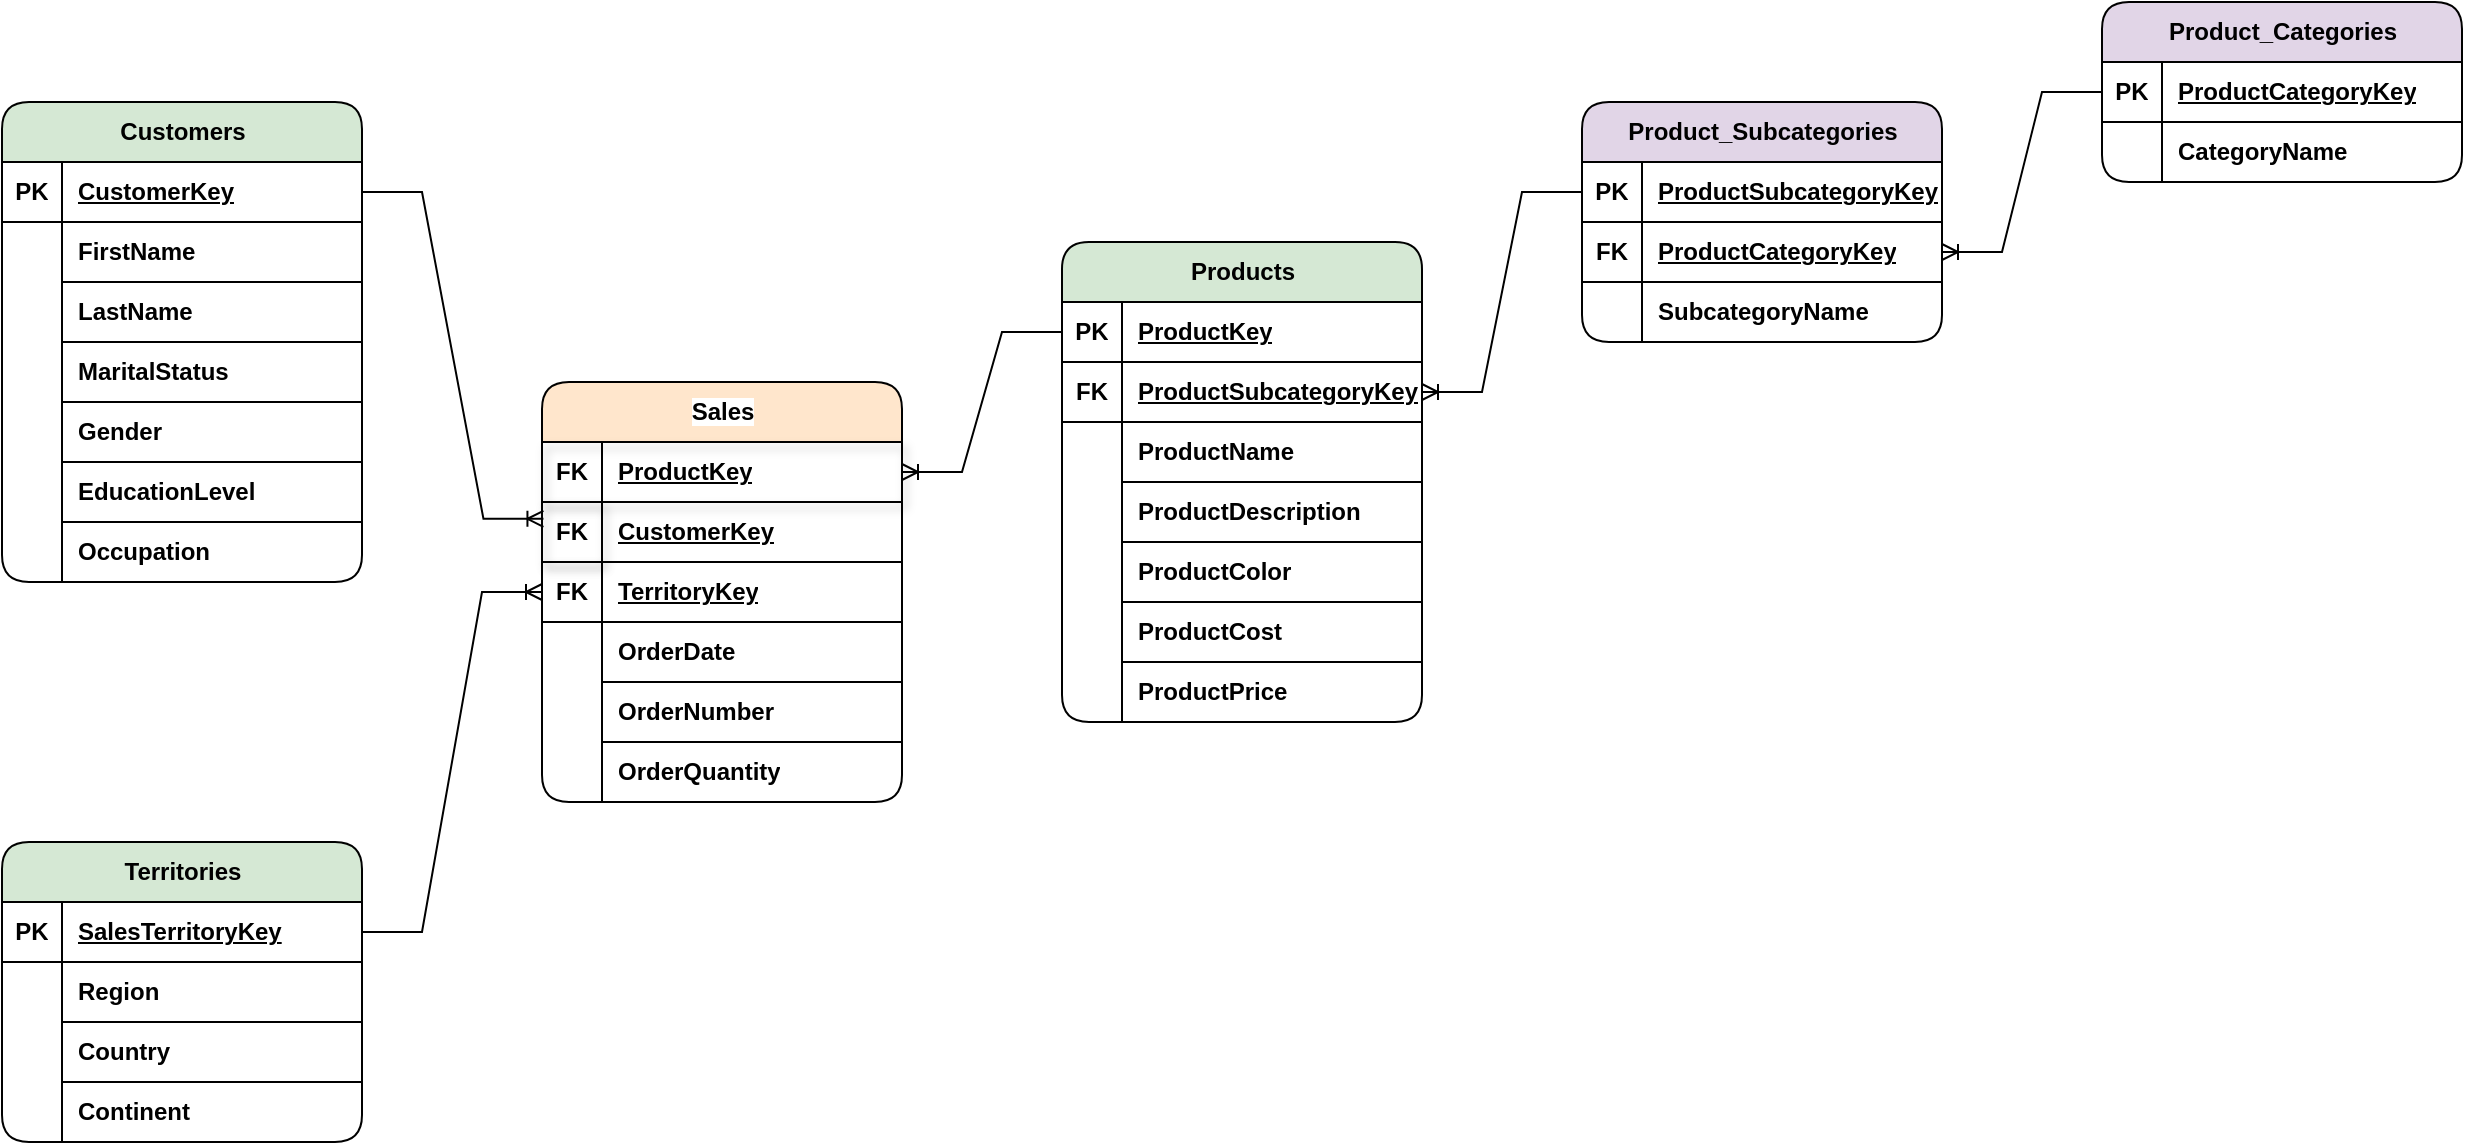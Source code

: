 <mxfile version="26.0.9">
  <diagram name="Page-1" id="Lf9VV8Vm95N5eN21sAa2">
    <mxGraphModel dx="1050" dy="725" grid="0" gridSize="10" guides="1" tooltips="1" connect="1" arrows="1" fold="1" page="1" pageScale="1" pageWidth="1300" pageHeight="600" background="none" math="0" shadow="0">
      <root>
        <mxCell id="0" />
        <mxCell id="1" parent="0" />
        <mxCell id="n7BNeiiVlvhwp-gqskXe-1" value="&lt;span style=&quot;background-color: light-dark(#ffffff, var(--ge-dark-color, #121212));&quot;&gt;Sales&lt;/span&gt;" style="shape=table;startSize=30;container=1;collapsible=1;childLayout=tableLayout;fixedRows=1;rowLines=0;fontStyle=1;align=center;resizeLast=1;html=1;rounded=1;shadow=0;swimlaneHead=1;swimlaneLine=0;fillColor=#ffe6cc;strokeColor=default;" parent="1" vertex="1">
          <mxGeometry x="310" y="200" width="180" height="210" as="geometry">
            <mxRectangle x="310" y="200" width="70" height="30" as="alternateBounds" />
          </mxGeometry>
        </mxCell>
        <mxCell id="n7BNeiiVlvhwp-gqskXe-2" value="" style="shape=tableRow;horizontal=0;startSize=0;swimlaneHead=0;swimlaneBody=0;fillColor=none;collapsible=0;dropTarget=0;points=[[0,0.5],[1,0.5]];portConstraint=eastwest;top=1;left=1;right=1;bottom=1;rounded=0;shadow=1;" parent="n7BNeiiVlvhwp-gqskXe-1" vertex="1">
          <mxGeometry y="30" width="180" height="30" as="geometry" />
        </mxCell>
        <mxCell id="n7BNeiiVlvhwp-gqskXe-3" value="FK" style="shape=partialRectangle;connectable=0;fillColor=none;top=0;left=0;bottom=0;right=0;fontStyle=1;overflow=hidden;whiteSpace=wrap;html=1;shadow=1;" parent="n7BNeiiVlvhwp-gqskXe-2" vertex="1">
          <mxGeometry width="30" height="30" as="geometry">
            <mxRectangle width="30" height="30" as="alternateBounds" />
          </mxGeometry>
        </mxCell>
        <mxCell id="n7BNeiiVlvhwp-gqskXe-4" value="ProductKey" style="shape=partialRectangle;connectable=0;fillColor=none;top=0;left=0;bottom=0;right=0;align=left;spacingLeft=6;fontStyle=5;overflow=hidden;whiteSpace=wrap;html=1;shadow=0;" parent="n7BNeiiVlvhwp-gqskXe-2" vertex="1">
          <mxGeometry x="30" width="150" height="30" as="geometry">
            <mxRectangle width="150" height="30" as="alternateBounds" />
          </mxGeometry>
        </mxCell>
        <mxCell id="n7BNeiiVlvhwp-gqskXe-20" value="" style="shape=tableRow;horizontal=0;startSize=0;swimlaneHead=0;swimlaneBody=0;fillColor=none;collapsible=0;dropTarget=0;points=[[0,0.5],[1,0.5]];portConstraint=eastwest;top=0;left=0;right=0;bottom=1;" parent="n7BNeiiVlvhwp-gqskXe-1" vertex="1">
          <mxGeometry y="60" width="180" height="30" as="geometry" />
        </mxCell>
        <mxCell id="n7BNeiiVlvhwp-gqskXe-21" value="FK" style="shape=partialRectangle;connectable=0;fillColor=none;top=1;left=1;bottom=1;right=1;fontStyle=1;overflow=hidden;whiteSpace=wrap;html=1;shadow=1;" parent="n7BNeiiVlvhwp-gqskXe-20" vertex="1">
          <mxGeometry width="30" height="30" as="geometry">
            <mxRectangle width="30" height="30" as="alternateBounds" />
          </mxGeometry>
        </mxCell>
        <mxCell id="n7BNeiiVlvhwp-gqskXe-22" value="CustomerKey" style="shape=partialRectangle;connectable=1;fillColor=none;top=1;left=0;bottom=0;right=0;align=left;spacingLeft=6;fontStyle=5;overflow=hidden;whiteSpace=wrap;html=1;collapsible=0;shadow=0;" parent="n7BNeiiVlvhwp-gqskXe-20" vertex="1">
          <mxGeometry x="30" width="150" height="30" as="geometry">
            <mxRectangle width="150" height="30" as="alternateBounds" />
          </mxGeometry>
        </mxCell>
        <mxCell id="n7BNeiiVlvhwp-gqskXe-17" value="" style="shape=tableRow;horizontal=0;startSize=0;swimlaneHead=0;swimlaneBody=0;fillColor=none;collapsible=0;dropTarget=0;points=[[0,0.5],[1,0.5]];portConstraint=eastwest;top=0;left=0;right=0;bottom=1;" parent="n7BNeiiVlvhwp-gqskXe-1" vertex="1">
          <mxGeometry y="90" width="180" height="30" as="geometry" />
        </mxCell>
        <mxCell id="n7BNeiiVlvhwp-gqskXe-18" value="FK" style="shape=partialRectangle;connectable=1;fillColor=none;top=1;left=0;bottom=0;right=0;fontStyle=1;overflow=hidden;whiteSpace=wrap;html=1;perimeterSpacing=0;movableLabel=1;shadow=1;" parent="n7BNeiiVlvhwp-gqskXe-17" vertex="1">
          <mxGeometry width="30" height="30" as="geometry">
            <mxRectangle width="30" height="30" as="alternateBounds" />
          </mxGeometry>
        </mxCell>
        <mxCell id="n7BNeiiVlvhwp-gqskXe-19" value="TerritoryKey" style="shape=partialRectangle;connectable=1;fillColor=none;top=1;left=0;bottom=0;right=0;align=left;spacingLeft=6;fontStyle=5;overflow=hidden;whiteSpace=wrap;html=1;perimeterSpacing=0;movableLabel=1;shadow=0;" parent="n7BNeiiVlvhwp-gqskXe-17" vertex="1">
          <mxGeometry x="30" width="150" height="30" as="geometry">
            <mxRectangle width="150" height="30" as="alternateBounds" />
          </mxGeometry>
        </mxCell>
        <mxCell id="n7BNeiiVlvhwp-gqskXe-11" value="" style="shape=tableRow;horizontal=0;startSize=0;swimlaneHead=0;swimlaneBody=0;fillColor=none;collapsible=0;dropTarget=0;points=[[0,0.5],[1,0.5]];portConstraint=eastwest;top=0;left=0;right=0;bottom=0;" parent="n7BNeiiVlvhwp-gqskXe-1" vertex="1">
          <mxGeometry y="120" width="180" height="30" as="geometry" />
        </mxCell>
        <mxCell id="n7BNeiiVlvhwp-gqskXe-12" value="" style="shape=partialRectangle;connectable=0;fillColor=none;top=0;left=0;bottom=0;right=0;editable=1;overflow=hidden;whiteSpace=wrap;html=1;" parent="n7BNeiiVlvhwp-gqskXe-11" vertex="1">
          <mxGeometry width="30" height="30" as="geometry">
            <mxRectangle width="30" height="30" as="alternateBounds" />
          </mxGeometry>
        </mxCell>
        <mxCell id="n7BNeiiVlvhwp-gqskXe-13" value="&lt;b&gt;OrderDate&lt;/b&gt;" style="shape=partialRectangle;connectable=0;fillColor=none;top=1;left=1;bottom=1;right=1;align=left;spacingLeft=6;overflow=hidden;whiteSpace=wrap;html=1;" parent="n7BNeiiVlvhwp-gqskXe-11" vertex="1">
          <mxGeometry x="30" width="150" height="30" as="geometry">
            <mxRectangle width="150" height="30" as="alternateBounds" />
          </mxGeometry>
        </mxCell>
        <mxCell id="n7BNeiiVlvhwp-gqskXe-5" value="" style="shape=tableRow;horizontal=0;startSize=0;swimlaneHead=0;swimlaneBody=0;fillColor=none;collapsible=0;dropTarget=0;points=[[0,0.5],[1,0.5]];portConstraint=eastwest;top=0;left=0;right=0;bottom=0;" parent="n7BNeiiVlvhwp-gqskXe-1" vertex="1">
          <mxGeometry y="150" width="180" height="30" as="geometry" />
        </mxCell>
        <mxCell id="n7BNeiiVlvhwp-gqskXe-6" value="" style="shape=partialRectangle;connectable=0;fillColor=none;top=0;left=0;bottom=0;right=0;editable=1;overflow=hidden;whiteSpace=wrap;html=1;" parent="n7BNeiiVlvhwp-gqskXe-5" vertex="1">
          <mxGeometry width="30" height="30" as="geometry">
            <mxRectangle width="30" height="30" as="alternateBounds" />
          </mxGeometry>
        </mxCell>
        <mxCell id="n7BNeiiVlvhwp-gqskXe-7" value="&lt;b&gt;OrderNumber&lt;/b&gt;" style="shape=partialRectangle;connectable=0;fillColor=none;top=0;left=0;bottom=0;right=0;align=left;spacingLeft=6;overflow=hidden;whiteSpace=wrap;html=1;" parent="n7BNeiiVlvhwp-gqskXe-5" vertex="1">
          <mxGeometry x="30" width="150" height="30" as="geometry">
            <mxRectangle width="150" height="30" as="alternateBounds" />
          </mxGeometry>
        </mxCell>
        <mxCell id="n7BNeiiVlvhwp-gqskXe-61" value="" style="shape=tableRow;horizontal=0;startSize=0;swimlaneHead=0;swimlaneBody=0;fillColor=none;collapsible=0;dropTarget=0;points=[[0,0.5],[1,0.5]];portConstraint=eastwest;top=0;left=0;right=0;bottom=0;" parent="n7BNeiiVlvhwp-gqskXe-1" vertex="1">
          <mxGeometry y="180" width="180" height="30" as="geometry" />
        </mxCell>
        <mxCell id="n7BNeiiVlvhwp-gqskXe-62" value="" style="shape=partialRectangle;connectable=0;fillColor=none;top=0;left=0;bottom=0;right=0;editable=1;overflow=hidden;whiteSpace=wrap;html=1;" parent="n7BNeiiVlvhwp-gqskXe-61" vertex="1">
          <mxGeometry width="30" height="30" as="geometry">
            <mxRectangle width="30" height="30" as="alternateBounds" />
          </mxGeometry>
        </mxCell>
        <mxCell id="n7BNeiiVlvhwp-gqskXe-63" value="&lt;b&gt;OrderQuantity&lt;/b&gt;" style="shape=partialRectangle;connectable=0;fillColor=none;top=1;left=0;bottom=0;right=0;align=left;spacingLeft=6;overflow=hidden;whiteSpace=wrap;html=1;" parent="n7BNeiiVlvhwp-gqskXe-61" vertex="1">
          <mxGeometry x="30" width="150" height="30" as="geometry">
            <mxRectangle width="150" height="30" as="alternateBounds" />
          </mxGeometry>
        </mxCell>
        <mxCell id="n7BNeiiVlvhwp-gqskXe-23" value="Products" style="shape=table;startSize=30;container=1;collapsible=1;childLayout=tableLayout;fixedRows=1;rowLines=0;fontStyle=1;align=center;resizeLast=1;html=1;rounded=1;fillColor=#d5e8d4;strokeColor=default;" parent="1" vertex="1">
          <mxGeometry x="570" y="130" width="180" height="240" as="geometry">
            <mxRectangle x="570" y="130" width="90" height="30" as="alternateBounds" />
          </mxGeometry>
        </mxCell>
        <mxCell id="n7BNeiiVlvhwp-gqskXe-24" value="" style="shape=tableRow;horizontal=0;startSize=0;swimlaneHead=0;swimlaneBody=0;fillColor=none;collapsible=0;dropTarget=0;points=[[0,0.5],[1,0.5]];portConstraint=eastwest;top=0;left=0;right=0;bottom=1;" parent="n7BNeiiVlvhwp-gqskXe-23" vertex="1">
          <mxGeometry y="30" width="180" height="30" as="geometry" />
        </mxCell>
        <mxCell id="n7BNeiiVlvhwp-gqskXe-25" value="PK" style="shape=partialRectangle;connectable=1;fillColor=none;top=0;left=0;bottom=0;right=0;fontStyle=1;overflow=hidden;whiteSpace=wrap;html=1;" parent="n7BNeiiVlvhwp-gqskXe-24" vertex="1">
          <mxGeometry width="30" height="30" as="geometry">
            <mxRectangle width="30" height="30" as="alternateBounds" />
          </mxGeometry>
        </mxCell>
        <mxCell id="n7BNeiiVlvhwp-gqskXe-26" value="ProductKey" style="shape=partialRectangle;connectable=1;fillColor=none;top=0;left=0;bottom=0;right=0;align=left;spacingLeft=6;fontStyle=5;overflow=hidden;whiteSpace=wrap;html=1;" parent="n7BNeiiVlvhwp-gqskXe-24" vertex="1">
          <mxGeometry x="30" width="150" height="30" as="geometry">
            <mxRectangle width="150" height="30" as="alternateBounds" />
          </mxGeometry>
        </mxCell>
        <mxCell id="n7BNeiiVlvhwp-gqskXe-36" value="" style="shape=tableRow;horizontal=0;startSize=0;swimlaneHead=0;swimlaneBody=0;fillColor=none;collapsible=0;dropTarget=0;points=[[0,0.5],[1,0.5]];portConstraint=eastwest;top=0;left=0;right=0;bottom=1;" parent="n7BNeiiVlvhwp-gqskXe-23" vertex="1">
          <mxGeometry y="60" width="180" height="30" as="geometry" />
        </mxCell>
        <mxCell id="n7BNeiiVlvhwp-gqskXe-37" value="FK" style="shape=partialRectangle;connectable=1;fillColor=none;top=1;left=1;bottom=1;right=1;fontStyle=1;overflow=hidden;whiteSpace=wrap;html=1;" parent="n7BNeiiVlvhwp-gqskXe-36" vertex="1">
          <mxGeometry width="30" height="30" as="geometry">
            <mxRectangle width="30" height="30" as="alternateBounds" />
          </mxGeometry>
        </mxCell>
        <mxCell id="n7BNeiiVlvhwp-gqskXe-38" value="ProductSubcategoryKey" style="shape=partialRectangle;connectable=1;fillColor=none;top=1;left=1;bottom=1;right=1;align=left;spacingLeft=6;fontStyle=5;overflow=hidden;whiteSpace=wrap;html=1;" parent="n7BNeiiVlvhwp-gqskXe-36" vertex="1">
          <mxGeometry x="30" width="150" height="30" as="geometry">
            <mxRectangle width="150" height="30" as="alternateBounds" />
          </mxGeometry>
        </mxCell>
        <mxCell id="n7BNeiiVlvhwp-gqskXe-27" value="" style="shape=tableRow;horizontal=0;startSize=0;swimlaneHead=0;swimlaneBody=0;fillColor=none;collapsible=0;dropTarget=0;points=[[0,0.5],[1,0.5]];portConstraint=eastwest;top=0;left=0;right=0;bottom=0;" parent="n7BNeiiVlvhwp-gqskXe-23" vertex="1">
          <mxGeometry y="90" width="180" height="30" as="geometry" />
        </mxCell>
        <mxCell id="n7BNeiiVlvhwp-gqskXe-28" value="" style="shape=partialRectangle;connectable=0;fillColor=none;top=0;left=0;bottom=0;right=0;editable=1;overflow=hidden;whiteSpace=wrap;html=1;" parent="n7BNeiiVlvhwp-gqskXe-27" vertex="1">
          <mxGeometry width="30" height="30" as="geometry">
            <mxRectangle width="30" height="30" as="alternateBounds" />
          </mxGeometry>
        </mxCell>
        <mxCell id="n7BNeiiVlvhwp-gqskXe-29" value="&lt;b&gt;ProductName&lt;/b&gt;" style="shape=partialRectangle;connectable=0;fillColor=none;top=1;left=1;bottom=1;right=1;align=left;spacingLeft=6;overflow=hidden;whiteSpace=wrap;html=1;" parent="n7BNeiiVlvhwp-gqskXe-27" vertex="1">
          <mxGeometry x="30" width="150" height="30" as="geometry">
            <mxRectangle width="150" height="30" as="alternateBounds" />
          </mxGeometry>
        </mxCell>
        <mxCell id="n7BNeiiVlvhwp-gqskXe-30" value="" style="shape=tableRow;horizontal=0;startSize=0;swimlaneHead=0;swimlaneBody=0;fillColor=none;collapsible=0;dropTarget=0;points=[[0,0.5],[1,0.5]];portConstraint=eastwest;top=0;left=0;right=0;bottom=0;" parent="n7BNeiiVlvhwp-gqskXe-23" vertex="1">
          <mxGeometry y="120" width="180" height="30" as="geometry" />
        </mxCell>
        <mxCell id="n7BNeiiVlvhwp-gqskXe-31" value="" style="shape=partialRectangle;connectable=0;fillColor=none;top=0;left=0;bottom=0;right=0;editable=1;overflow=hidden;whiteSpace=wrap;html=1;" parent="n7BNeiiVlvhwp-gqskXe-30" vertex="1">
          <mxGeometry width="30" height="30" as="geometry">
            <mxRectangle width="30" height="30" as="alternateBounds" />
          </mxGeometry>
        </mxCell>
        <mxCell id="n7BNeiiVlvhwp-gqskXe-32" value="&lt;b&gt;ProductDescription&lt;/b&gt;" style="shape=partialRectangle;connectable=0;fillColor=none;top=1;left=1;bottom=1;right=1;align=left;spacingLeft=6;overflow=hidden;whiteSpace=wrap;html=1;" parent="n7BNeiiVlvhwp-gqskXe-30" vertex="1">
          <mxGeometry x="30" width="150" height="30" as="geometry">
            <mxRectangle width="150" height="30" as="alternateBounds" />
          </mxGeometry>
        </mxCell>
        <mxCell id="n7BNeiiVlvhwp-gqskXe-42" value="" style="shape=tableRow;horizontal=0;startSize=0;swimlaneHead=0;swimlaneBody=0;fillColor=none;collapsible=0;dropTarget=0;points=[[0,0.5],[1,0.5]];portConstraint=eastwest;top=0;left=0;right=0;bottom=0;" parent="n7BNeiiVlvhwp-gqskXe-23" vertex="1">
          <mxGeometry y="150" width="180" height="30" as="geometry" />
        </mxCell>
        <mxCell id="n7BNeiiVlvhwp-gqskXe-43" value="" style="shape=partialRectangle;connectable=0;fillColor=none;top=0;left=0;bottom=0;right=0;editable=1;overflow=hidden;whiteSpace=wrap;html=1;" parent="n7BNeiiVlvhwp-gqskXe-42" vertex="1">
          <mxGeometry width="30" height="30" as="geometry">
            <mxRectangle width="30" height="30" as="alternateBounds" />
          </mxGeometry>
        </mxCell>
        <mxCell id="n7BNeiiVlvhwp-gqskXe-44" value="&lt;b&gt;ProductColor&lt;/b&gt;" style="shape=partialRectangle;connectable=0;fillColor=none;top=1;left=1;bottom=1;right=1;align=left;spacingLeft=6;overflow=hidden;whiteSpace=wrap;html=1;" parent="n7BNeiiVlvhwp-gqskXe-42" vertex="1">
          <mxGeometry x="30" width="150" height="30" as="geometry">
            <mxRectangle width="150" height="30" as="alternateBounds" />
          </mxGeometry>
        </mxCell>
        <mxCell id="n7BNeiiVlvhwp-gqskXe-33" value="" style="shape=tableRow;horizontal=0;startSize=0;swimlaneHead=0;swimlaneBody=0;fillColor=none;collapsible=0;dropTarget=0;points=[[0,0.5],[1,0.5]];portConstraint=eastwest;top=0;left=0;right=0;bottom=0;" parent="n7BNeiiVlvhwp-gqskXe-23" vertex="1">
          <mxGeometry y="180" width="180" height="30" as="geometry" />
        </mxCell>
        <mxCell id="n7BNeiiVlvhwp-gqskXe-34" value="" style="shape=partialRectangle;connectable=0;fillColor=none;top=0;left=0;bottom=0;right=0;editable=1;overflow=hidden;whiteSpace=wrap;html=1;" parent="n7BNeiiVlvhwp-gqskXe-33" vertex="1">
          <mxGeometry width="30" height="30" as="geometry">
            <mxRectangle width="30" height="30" as="alternateBounds" />
          </mxGeometry>
        </mxCell>
        <mxCell id="n7BNeiiVlvhwp-gqskXe-35" value="&lt;b&gt;ProductCost&lt;/b&gt;" style="shape=partialRectangle;connectable=0;fillColor=none;top=1;left=1;bottom=1;right=1;align=left;spacingLeft=6;overflow=hidden;whiteSpace=wrap;html=1;" parent="n7BNeiiVlvhwp-gqskXe-33" vertex="1">
          <mxGeometry x="30" width="150" height="30" as="geometry">
            <mxRectangle width="150" height="30" as="alternateBounds" />
          </mxGeometry>
        </mxCell>
        <mxCell id="n7BNeiiVlvhwp-gqskXe-39" value="" style="shape=tableRow;horizontal=0;startSize=0;swimlaneHead=0;swimlaneBody=0;fillColor=none;collapsible=0;dropTarget=0;points=[[0,0.5],[1,0.5]];portConstraint=eastwest;top=0;left=0;right=0;bottom=0;" parent="n7BNeiiVlvhwp-gqskXe-23" vertex="1">
          <mxGeometry y="210" width="180" height="30" as="geometry" />
        </mxCell>
        <mxCell id="n7BNeiiVlvhwp-gqskXe-40" value="" style="shape=partialRectangle;connectable=0;fillColor=none;top=0;left=0;bottom=0;right=0;editable=1;overflow=hidden;whiteSpace=wrap;html=1;" parent="n7BNeiiVlvhwp-gqskXe-39" vertex="1">
          <mxGeometry width="30" height="30" as="geometry">
            <mxRectangle width="30" height="30" as="alternateBounds" />
          </mxGeometry>
        </mxCell>
        <mxCell id="n7BNeiiVlvhwp-gqskXe-41" value="&lt;b&gt;ProductPrice&lt;/b&gt;" style="shape=partialRectangle;connectable=0;fillColor=none;top=0;left=0;bottom=0;right=0;align=left;spacingLeft=6;overflow=hidden;whiteSpace=wrap;html=1;" parent="n7BNeiiVlvhwp-gqskXe-39" vertex="1">
          <mxGeometry x="30" width="150" height="30" as="geometry">
            <mxRectangle width="150" height="30" as="alternateBounds" />
          </mxGeometry>
        </mxCell>
        <mxCell id="n7BNeiiVlvhwp-gqskXe-64" value="Product_Subcategories" style="shape=table;startSize=30;container=1;collapsible=1;childLayout=tableLayout;fixedRows=1;rowLines=0;fontStyle=1;align=center;resizeLast=1;html=1;rounded=1;fillColor=#e1d5e7;strokeColor=default;" parent="1" vertex="1">
          <mxGeometry x="830" y="60" width="180" height="120" as="geometry">
            <mxRectangle x="830" y="60" width="160" height="30" as="alternateBounds" />
          </mxGeometry>
        </mxCell>
        <mxCell id="n7BNeiiVlvhwp-gqskXe-65" value="" style="shape=tableRow;horizontal=0;startSize=0;swimlaneHead=0;swimlaneBody=0;fillColor=none;collapsible=0;dropTarget=0;points=[[0,0.5],[1,0.5]];portConstraint=eastwest;top=0;left=0;right=0;bottom=1;" parent="n7BNeiiVlvhwp-gqskXe-64" vertex="1">
          <mxGeometry y="30" width="180" height="30" as="geometry" />
        </mxCell>
        <mxCell id="n7BNeiiVlvhwp-gqskXe-66" value="PK" style="shape=partialRectangle;connectable=0;fillColor=none;top=0;left=0;bottom=0;right=0;fontStyle=1;overflow=hidden;whiteSpace=wrap;html=1;" parent="n7BNeiiVlvhwp-gqskXe-65" vertex="1">
          <mxGeometry width="30" height="30" as="geometry">
            <mxRectangle width="30" height="30" as="alternateBounds" />
          </mxGeometry>
        </mxCell>
        <mxCell id="n7BNeiiVlvhwp-gqskXe-67" value="ProductSubcategoryKey" style="shape=partialRectangle;connectable=0;fillColor=none;top=0;left=0;bottom=0;right=0;align=left;spacingLeft=6;fontStyle=5;overflow=hidden;whiteSpace=wrap;html=1;" parent="n7BNeiiVlvhwp-gqskXe-65" vertex="1">
          <mxGeometry x="30" width="150" height="30" as="geometry">
            <mxRectangle width="150" height="30" as="alternateBounds" />
          </mxGeometry>
        </mxCell>
        <mxCell id="n7BNeiiVlvhwp-gqskXe-77" value="" style="shape=tableRow;horizontal=0;startSize=0;swimlaneHead=0;swimlaneBody=0;fillColor=none;collapsible=0;dropTarget=0;points=[[0,0.5],[1,0.5]];portConstraint=eastwest;top=0;left=0;right=0;bottom=1;" parent="n7BNeiiVlvhwp-gqskXe-64" vertex="1">
          <mxGeometry y="60" width="180" height="30" as="geometry" />
        </mxCell>
        <mxCell id="n7BNeiiVlvhwp-gqskXe-78" value="FK" style="shape=partialRectangle;connectable=0;fillColor=none;top=1;left=0;bottom=0;right=0;fontStyle=1;overflow=hidden;whiteSpace=wrap;html=1;" parent="n7BNeiiVlvhwp-gqskXe-77" vertex="1">
          <mxGeometry width="30" height="30" as="geometry">
            <mxRectangle width="30" height="30" as="alternateBounds" />
          </mxGeometry>
        </mxCell>
        <mxCell id="n7BNeiiVlvhwp-gqskXe-79" value="ProductCategoryKey" style="shape=partialRectangle;connectable=0;fillColor=none;top=1;left=0;bottom=0;right=0;align=left;spacingLeft=6;fontStyle=5;overflow=hidden;whiteSpace=wrap;html=1;" parent="n7BNeiiVlvhwp-gqskXe-77" vertex="1">
          <mxGeometry x="30" width="150" height="30" as="geometry">
            <mxRectangle width="150" height="30" as="alternateBounds" />
          </mxGeometry>
        </mxCell>
        <mxCell id="n7BNeiiVlvhwp-gqskXe-68" value="" style="shape=tableRow;horizontal=0;startSize=0;swimlaneHead=0;swimlaneBody=0;fillColor=none;collapsible=0;dropTarget=0;points=[[0,0.5],[1,0.5]];portConstraint=eastwest;top=0;left=0;right=0;bottom=0;" parent="n7BNeiiVlvhwp-gqskXe-64" vertex="1">
          <mxGeometry y="90" width="180" height="30" as="geometry" />
        </mxCell>
        <mxCell id="n7BNeiiVlvhwp-gqskXe-69" value="" style="shape=partialRectangle;connectable=0;fillColor=none;top=0;left=0;bottom=0;right=0;editable=1;overflow=hidden;whiteSpace=wrap;html=1;" parent="n7BNeiiVlvhwp-gqskXe-68" vertex="1">
          <mxGeometry width="30" height="30" as="geometry">
            <mxRectangle width="30" height="30" as="alternateBounds" />
          </mxGeometry>
        </mxCell>
        <mxCell id="n7BNeiiVlvhwp-gqskXe-70" value="&lt;b&gt;SubcategoryName&lt;/b&gt;" style="shape=partialRectangle;connectable=0;fillColor=none;top=0;left=0;bottom=0;right=0;align=left;spacingLeft=6;overflow=hidden;whiteSpace=wrap;html=1;" parent="n7BNeiiVlvhwp-gqskXe-68" vertex="1">
          <mxGeometry x="30" width="150" height="30" as="geometry">
            <mxRectangle width="150" height="30" as="alternateBounds" />
          </mxGeometry>
        </mxCell>
        <mxCell id="n7BNeiiVlvhwp-gqskXe-80" value="Product_Categories" style="shape=table;startSize=30;container=1;collapsible=1;childLayout=tableLayout;fixedRows=1;rowLines=0;fontStyle=1;align=center;resizeLast=1;html=1;rounded=1;fillColor=#e1d5e7;strokeColor=default;" parent="1" vertex="1">
          <mxGeometry x="1090" y="10" width="180" height="90" as="geometry">
            <mxRectangle x="1090" y="10" width="141" height="30" as="alternateBounds" />
          </mxGeometry>
        </mxCell>
        <mxCell id="n7BNeiiVlvhwp-gqskXe-84" value="" style="shape=tableRow;horizontal=0;startSize=0;swimlaneHead=0;swimlaneBody=0;fillColor=none;collapsible=0;dropTarget=0;points=[[0,0.5],[1,0.5]];portConstraint=eastwest;top=0;left=0;right=0;bottom=1;" parent="n7BNeiiVlvhwp-gqskXe-80" vertex="1">
          <mxGeometry y="30" width="180" height="30" as="geometry" />
        </mxCell>
        <mxCell id="n7BNeiiVlvhwp-gqskXe-85" value="PK" style="shape=partialRectangle;connectable=0;fillColor=none;top=1;left=0;bottom=0;right=0;fontStyle=1;overflow=hidden;whiteSpace=wrap;html=1;" parent="n7BNeiiVlvhwp-gqskXe-84" vertex="1">
          <mxGeometry width="30" height="30" as="geometry">
            <mxRectangle width="30" height="30" as="alternateBounds" />
          </mxGeometry>
        </mxCell>
        <mxCell id="n7BNeiiVlvhwp-gqskXe-86" value="ProductCategoryKey" style="shape=partialRectangle;connectable=0;fillColor=none;top=1;left=0;bottom=0;right=0;align=left;spacingLeft=6;fontStyle=5;overflow=hidden;whiteSpace=wrap;html=1;" parent="n7BNeiiVlvhwp-gqskXe-84" vertex="1">
          <mxGeometry x="30" width="150" height="30" as="geometry">
            <mxRectangle width="150" height="30" as="alternateBounds" />
          </mxGeometry>
        </mxCell>
        <mxCell id="n7BNeiiVlvhwp-gqskXe-87" value="" style="shape=tableRow;horizontal=0;startSize=0;swimlaneHead=0;swimlaneBody=0;fillColor=none;collapsible=0;dropTarget=0;points=[[0,0.5],[1,0.5]];portConstraint=eastwest;top=0;left=0;right=0;bottom=0;" parent="n7BNeiiVlvhwp-gqskXe-80" vertex="1">
          <mxGeometry y="60" width="180" height="30" as="geometry" />
        </mxCell>
        <mxCell id="n7BNeiiVlvhwp-gqskXe-88" value="" style="shape=partialRectangle;connectable=0;fillColor=none;top=0;left=0;bottom=0;right=0;editable=1;overflow=hidden;whiteSpace=wrap;html=1;" parent="n7BNeiiVlvhwp-gqskXe-87" vertex="1">
          <mxGeometry width="30" height="30" as="geometry">
            <mxRectangle width="30" height="30" as="alternateBounds" />
          </mxGeometry>
        </mxCell>
        <mxCell id="n7BNeiiVlvhwp-gqskXe-89" value="&lt;b&gt;CategoryName&lt;/b&gt;" style="shape=partialRectangle;connectable=0;fillColor=none;top=0;left=0;bottom=0;right=0;align=left;spacingLeft=6;overflow=hidden;whiteSpace=wrap;html=1;" parent="n7BNeiiVlvhwp-gqskXe-87" vertex="1">
          <mxGeometry x="30" width="150" height="30" as="geometry">
            <mxRectangle width="150" height="30" as="alternateBounds" />
          </mxGeometry>
        </mxCell>
        <mxCell id="n7BNeiiVlvhwp-gqskXe-90" value="Customers" style="shape=table;startSize=30;container=1;collapsible=1;childLayout=tableLayout;fixedRows=1;rowLines=0;fontStyle=1;align=center;resizeLast=1;html=1;rounded=1;fillColor=#d5e8d4;strokeColor=default;" parent="1" vertex="1">
          <mxGeometry x="40" y="60" width="180" height="240" as="geometry">
            <mxRectangle x="40" y="60" width="90" height="30" as="alternateBounds" />
          </mxGeometry>
        </mxCell>
        <mxCell id="n7BNeiiVlvhwp-gqskXe-91" value="" style="shape=tableRow;horizontal=0;startSize=0;swimlaneHead=0;swimlaneBody=0;fillColor=none;collapsible=0;dropTarget=0;points=[[0,0.5],[1,0.5]];portConstraint=eastwest;top=0;left=0;right=0;bottom=1;" parent="n7BNeiiVlvhwp-gqskXe-90" vertex="1">
          <mxGeometry y="30" width="180" height="30" as="geometry" />
        </mxCell>
        <mxCell id="n7BNeiiVlvhwp-gqskXe-92" value="PK" style="shape=partialRectangle;connectable=1;fillColor=none;top=0;left=0;bottom=0;right=0;fontStyle=1;overflow=hidden;whiteSpace=wrap;html=1;" parent="n7BNeiiVlvhwp-gqskXe-91" vertex="1">
          <mxGeometry width="30" height="30" as="geometry">
            <mxRectangle width="30" height="30" as="alternateBounds" />
          </mxGeometry>
        </mxCell>
        <mxCell id="n7BNeiiVlvhwp-gqskXe-93" value="CustomerKey" style="shape=partialRectangle;connectable=1;fillColor=none;top=0;left=0;bottom=0;right=0;align=left;spacingLeft=6;fontStyle=5;overflow=hidden;whiteSpace=wrap;html=1;" parent="n7BNeiiVlvhwp-gqskXe-91" vertex="1">
          <mxGeometry x="30" width="150" height="30" as="geometry">
            <mxRectangle width="150" height="30" as="alternateBounds" />
          </mxGeometry>
        </mxCell>
        <mxCell id="n7BNeiiVlvhwp-gqskXe-97" value="" style="shape=tableRow;horizontal=0;startSize=0;swimlaneHead=0;swimlaneBody=0;fillColor=none;collapsible=0;dropTarget=0;points=[[0,0.5],[1,0.5]];portConstraint=eastwest;top=0;left=0;right=0;bottom=0;" parent="n7BNeiiVlvhwp-gqskXe-90" vertex="1">
          <mxGeometry y="60" width="180" height="30" as="geometry" />
        </mxCell>
        <mxCell id="n7BNeiiVlvhwp-gqskXe-98" value="" style="shape=partialRectangle;connectable=0;fillColor=none;top=0;left=0;bottom=0;right=0;editable=1;overflow=hidden;whiteSpace=wrap;html=1;" parent="n7BNeiiVlvhwp-gqskXe-97" vertex="1">
          <mxGeometry width="30" height="30" as="geometry">
            <mxRectangle width="30" height="30" as="alternateBounds" />
          </mxGeometry>
        </mxCell>
        <mxCell id="n7BNeiiVlvhwp-gqskXe-99" value="&lt;b&gt;FirstName&lt;/b&gt;" style="shape=partialRectangle;connectable=0;fillColor=none;top=1;left=1;bottom=1;right=1;align=left;spacingLeft=6;overflow=hidden;whiteSpace=wrap;html=1;" parent="n7BNeiiVlvhwp-gqskXe-97" vertex="1">
          <mxGeometry x="30" width="150" height="30" as="geometry">
            <mxRectangle width="150" height="30" as="alternateBounds" />
          </mxGeometry>
        </mxCell>
        <mxCell id="n7BNeiiVlvhwp-gqskXe-100" value="" style="shape=tableRow;horizontal=0;startSize=0;swimlaneHead=0;swimlaneBody=0;fillColor=none;collapsible=0;dropTarget=0;points=[[0,0.5],[1,0.5]];portConstraint=eastwest;top=0;left=0;right=0;bottom=0;" parent="n7BNeiiVlvhwp-gqskXe-90" vertex="1">
          <mxGeometry y="90" width="180" height="30" as="geometry" />
        </mxCell>
        <mxCell id="n7BNeiiVlvhwp-gqskXe-101" value="" style="shape=partialRectangle;connectable=0;fillColor=none;top=0;left=0;bottom=0;right=0;editable=1;overflow=hidden;whiteSpace=wrap;html=1;" parent="n7BNeiiVlvhwp-gqskXe-100" vertex="1">
          <mxGeometry width="30" height="30" as="geometry">
            <mxRectangle width="30" height="30" as="alternateBounds" />
          </mxGeometry>
        </mxCell>
        <mxCell id="n7BNeiiVlvhwp-gqskXe-102" value="&lt;b&gt;LastName&lt;/b&gt;" style="shape=partialRectangle;connectable=0;fillColor=none;top=1;left=1;bottom=1;right=1;align=left;spacingLeft=6;overflow=hidden;whiteSpace=wrap;html=1;" parent="n7BNeiiVlvhwp-gqskXe-100" vertex="1">
          <mxGeometry x="30" width="150" height="30" as="geometry">
            <mxRectangle width="150" height="30" as="alternateBounds" />
          </mxGeometry>
        </mxCell>
        <mxCell id="n7BNeiiVlvhwp-gqskXe-103" value="" style="shape=tableRow;horizontal=0;startSize=0;swimlaneHead=0;swimlaneBody=0;fillColor=none;collapsible=0;dropTarget=0;points=[[0,0.5],[1,0.5]];portConstraint=eastwest;top=0;left=0;right=0;bottom=0;" parent="n7BNeiiVlvhwp-gqskXe-90" vertex="1">
          <mxGeometry y="120" width="180" height="30" as="geometry" />
        </mxCell>
        <mxCell id="n7BNeiiVlvhwp-gqskXe-104" value="" style="shape=partialRectangle;connectable=0;fillColor=none;top=0;left=0;bottom=0;right=0;editable=1;overflow=hidden;whiteSpace=wrap;html=1;" parent="n7BNeiiVlvhwp-gqskXe-103" vertex="1">
          <mxGeometry width="30" height="30" as="geometry">
            <mxRectangle width="30" height="30" as="alternateBounds" />
          </mxGeometry>
        </mxCell>
        <mxCell id="n7BNeiiVlvhwp-gqskXe-105" value="&lt;b&gt;MaritalStatus&lt;/b&gt;" style="shape=partialRectangle;connectable=0;fillColor=none;top=1;left=1;bottom=1;right=1;align=left;spacingLeft=6;overflow=hidden;whiteSpace=wrap;html=1;" parent="n7BNeiiVlvhwp-gqskXe-103" vertex="1">
          <mxGeometry x="30" width="150" height="30" as="geometry">
            <mxRectangle width="150" height="30" as="alternateBounds" />
          </mxGeometry>
        </mxCell>
        <mxCell id="n7BNeiiVlvhwp-gqskXe-106" value="" style="shape=tableRow;horizontal=0;startSize=0;swimlaneHead=0;swimlaneBody=0;fillColor=none;collapsible=0;dropTarget=0;points=[[0,0.5],[1,0.5]];portConstraint=eastwest;top=0;left=0;right=0;bottom=0;" parent="n7BNeiiVlvhwp-gqskXe-90" vertex="1">
          <mxGeometry y="150" width="180" height="30" as="geometry" />
        </mxCell>
        <mxCell id="n7BNeiiVlvhwp-gqskXe-107" value="" style="shape=partialRectangle;connectable=0;fillColor=none;top=0;left=0;bottom=0;right=0;editable=1;overflow=hidden;whiteSpace=wrap;html=1;" parent="n7BNeiiVlvhwp-gqskXe-106" vertex="1">
          <mxGeometry width="30" height="30" as="geometry">
            <mxRectangle width="30" height="30" as="alternateBounds" />
          </mxGeometry>
        </mxCell>
        <mxCell id="n7BNeiiVlvhwp-gqskXe-108" value="&lt;b&gt;Gender&lt;/b&gt;" style="shape=partialRectangle;connectable=0;fillColor=none;top=1;left=1;bottom=1;right=1;align=left;spacingLeft=6;overflow=hidden;whiteSpace=wrap;html=1;" parent="n7BNeiiVlvhwp-gqskXe-106" vertex="1">
          <mxGeometry x="30" width="150" height="30" as="geometry">
            <mxRectangle width="150" height="30" as="alternateBounds" />
          </mxGeometry>
        </mxCell>
        <mxCell id="n7BNeiiVlvhwp-gqskXe-109" value="" style="shape=tableRow;horizontal=0;startSize=0;swimlaneHead=0;swimlaneBody=0;fillColor=none;collapsible=0;dropTarget=0;points=[[0,0.5],[1,0.5]];portConstraint=eastwest;top=0;left=0;right=0;bottom=0;" parent="n7BNeiiVlvhwp-gqskXe-90" vertex="1">
          <mxGeometry y="180" width="180" height="30" as="geometry" />
        </mxCell>
        <mxCell id="n7BNeiiVlvhwp-gqskXe-110" value="" style="shape=partialRectangle;connectable=0;fillColor=none;top=0;left=0;bottom=0;right=0;editable=1;overflow=hidden;whiteSpace=wrap;html=1;" parent="n7BNeiiVlvhwp-gqskXe-109" vertex="1">
          <mxGeometry width="30" height="30" as="geometry">
            <mxRectangle width="30" height="30" as="alternateBounds" />
          </mxGeometry>
        </mxCell>
        <mxCell id="n7BNeiiVlvhwp-gqskXe-111" value="&lt;b&gt;EducationLevel&lt;/b&gt;" style="shape=partialRectangle;connectable=0;fillColor=none;top=0;left=0;bottom=1;right=0;align=left;spacingLeft=6;overflow=hidden;whiteSpace=wrap;html=1;" parent="n7BNeiiVlvhwp-gqskXe-109" vertex="1">
          <mxGeometry x="30" width="150" height="30" as="geometry">
            <mxRectangle width="150" height="30" as="alternateBounds" />
          </mxGeometry>
        </mxCell>
        <mxCell id="n7BNeiiVlvhwp-gqskXe-131" value="" style="shape=tableRow;horizontal=0;startSize=0;swimlaneHead=0;swimlaneBody=0;fillColor=none;collapsible=0;dropTarget=0;points=[[0,0.5],[1,0.5]];portConstraint=eastwest;top=0;left=0;right=0;bottom=0;" parent="n7BNeiiVlvhwp-gqskXe-90" vertex="1">
          <mxGeometry y="210" width="180" height="30" as="geometry" />
        </mxCell>
        <mxCell id="n7BNeiiVlvhwp-gqskXe-132" value="" style="shape=partialRectangle;connectable=0;fillColor=none;top=0;left=0;bottom=0;right=0;editable=1;overflow=hidden;whiteSpace=wrap;html=1;" parent="n7BNeiiVlvhwp-gqskXe-131" vertex="1">
          <mxGeometry width="30" height="30" as="geometry">
            <mxRectangle width="30" height="30" as="alternateBounds" />
          </mxGeometry>
        </mxCell>
        <mxCell id="n7BNeiiVlvhwp-gqskXe-133" value="&lt;b&gt;Occupation&lt;/b&gt;" style="shape=partialRectangle;connectable=0;fillColor=none;top=0;left=0;bottom=0;right=0;align=left;spacingLeft=6;overflow=hidden;whiteSpace=wrap;html=1;" parent="n7BNeiiVlvhwp-gqskXe-131" vertex="1">
          <mxGeometry x="30" width="150" height="30" as="geometry">
            <mxRectangle width="150" height="30" as="alternateBounds" />
          </mxGeometry>
        </mxCell>
        <mxCell id="n7BNeiiVlvhwp-gqskXe-134" value="Territories" style="shape=table;startSize=30;container=1;collapsible=1;childLayout=tableLayout;fixedRows=1;rowLines=0;fontStyle=1;align=center;resizeLast=1;html=1;rounded=1;fillColor=#d5e8d4;strokeColor=default;" parent="1" vertex="1">
          <mxGeometry x="40" y="430" width="180" height="150" as="geometry">
            <mxRectangle x="40" y="430" width="88" height="30" as="alternateBounds" />
          </mxGeometry>
        </mxCell>
        <mxCell id="n7BNeiiVlvhwp-gqskXe-135" value="" style="shape=tableRow;horizontal=0;startSize=0;swimlaneHead=0;swimlaneBody=0;fillColor=none;collapsible=0;dropTarget=0;points=[[0,0.5],[1,0.5]];portConstraint=eastwest;top=0;left=0;right=0;bottom=1;" parent="n7BNeiiVlvhwp-gqskXe-134" vertex="1">
          <mxGeometry y="30" width="180" height="30" as="geometry" />
        </mxCell>
        <mxCell id="n7BNeiiVlvhwp-gqskXe-136" value="PK" style="shape=partialRectangle;connectable=0;fillColor=none;top=1;left=0;bottom=0;right=0;fontStyle=1;overflow=hidden;whiteSpace=wrap;html=1;" parent="n7BNeiiVlvhwp-gqskXe-135" vertex="1">
          <mxGeometry width="30" height="30" as="geometry">
            <mxRectangle width="30" height="30" as="alternateBounds" />
          </mxGeometry>
        </mxCell>
        <mxCell id="n7BNeiiVlvhwp-gqskXe-137" value="SalesTerritoryKey" style="shape=partialRectangle;connectable=0;fillColor=none;top=1;left=0;bottom=0;right=0;align=left;spacingLeft=6;fontStyle=5;overflow=hidden;whiteSpace=wrap;html=1;" parent="n7BNeiiVlvhwp-gqskXe-135" vertex="1">
          <mxGeometry x="30" width="150" height="30" as="geometry">
            <mxRectangle width="150" height="30" as="alternateBounds" />
          </mxGeometry>
        </mxCell>
        <mxCell id="n7BNeiiVlvhwp-gqskXe-138" value="" style="shape=tableRow;horizontal=0;startSize=0;swimlaneHead=0;swimlaneBody=0;fillColor=none;collapsible=0;dropTarget=0;points=[[0,0.5],[1,0.5]];portConstraint=eastwest;top=0;left=0;right=0;bottom=0;" parent="n7BNeiiVlvhwp-gqskXe-134" vertex="1">
          <mxGeometry y="60" width="180" height="30" as="geometry" />
        </mxCell>
        <mxCell id="n7BNeiiVlvhwp-gqskXe-139" value="" style="shape=partialRectangle;connectable=0;fillColor=none;top=0;left=0;bottom=0;right=0;editable=1;overflow=hidden;whiteSpace=wrap;html=1;" parent="n7BNeiiVlvhwp-gqskXe-138" vertex="1">
          <mxGeometry width="30" height="30" as="geometry">
            <mxRectangle width="30" height="30" as="alternateBounds" />
          </mxGeometry>
        </mxCell>
        <mxCell id="n7BNeiiVlvhwp-gqskXe-140" value="&lt;b&gt;Region&lt;/b&gt;" style="shape=partialRectangle;connectable=0;fillColor=none;top=0;left=0;bottom=1;right=0;align=left;spacingLeft=6;overflow=hidden;whiteSpace=wrap;html=1;" parent="n7BNeiiVlvhwp-gqskXe-138" vertex="1">
          <mxGeometry x="30" width="150" height="30" as="geometry">
            <mxRectangle width="150" height="30" as="alternateBounds" />
          </mxGeometry>
        </mxCell>
        <mxCell id="n7BNeiiVlvhwp-gqskXe-141" value="" style="shape=tableRow;horizontal=0;startSize=0;swimlaneHead=0;swimlaneBody=0;fillColor=none;collapsible=0;dropTarget=0;points=[[0,0.5],[1,0.5]];portConstraint=eastwest;top=0;left=0;right=0;bottom=0;" parent="n7BNeiiVlvhwp-gqskXe-134" vertex="1">
          <mxGeometry y="90" width="180" height="30" as="geometry" />
        </mxCell>
        <mxCell id="n7BNeiiVlvhwp-gqskXe-142" value="" style="shape=partialRectangle;connectable=0;fillColor=none;top=0;left=0;bottom=0;right=0;editable=1;overflow=hidden;whiteSpace=wrap;html=1;" parent="n7BNeiiVlvhwp-gqskXe-141" vertex="1">
          <mxGeometry width="30" height="30" as="geometry">
            <mxRectangle width="30" height="30" as="alternateBounds" />
          </mxGeometry>
        </mxCell>
        <mxCell id="n7BNeiiVlvhwp-gqskXe-143" value="&lt;b&gt;Country&lt;/b&gt;" style="shape=partialRectangle;connectable=0;fillColor=none;top=0;left=0;bottom=1;right=0;align=left;spacingLeft=6;overflow=hidden;whiteSpace=wrap;html=1;" parent="n7BNeiiVlvhwp-gqskXe-141" vertex="1">
          <mxGeometry x="30" width="150" height="30" as="geometry">
            <mxRectangle width="150" height="30" as="alternateBounds" />
          </mxGeometry>
        </mxCell>
        <mxCell id="n7BNeiiVlvhwp-gqskXe-144" value="" style="shape=tableRow;horizontal=0;startSize=0;swimlaneHead=0;swimlaneBody=0;fillColor=none;collapsible=0;dropTarget=0;points=[[0,0.5],[1,0.5]];portConstraint=eastwest;top=0;left=0;right=0;bottom=0;" parent="n7BNeiiVlvhwp-gqskXe-134" vertex="1">
          <mxGeometry y="120" width="180" height="30" as="geometry" />
        </mxCell>
        <mxCell id="n7BNeiiVlvhwp-gqskXe-145" value="" style="shape=partialRectangle;connectable=0;fillColor=none;top=0;left=0;bottom=0;right=0;editable=1;overflow=hidden;whiteSpace=wrap;html=1;" parent="n7BNeiiVlvhwp-gqskXe-144" vertex="1">
          <mxGeometry width="30" height="30" as="geometry">
            <mxRectangle width="30" height="30" as="alternateBounds" />
          </mxGeometry>
        </mxCell>
        <mxCell id="n7BNeiiVlvhwp-gqskXe-146" value="&lt;b&gt;Continent&lt;/b&gt;" style="shape=partialRectangle;connectable=0;fillColor=none;top=0;left=0;bottom=0;right=0;align=left;spacingLeft=6;overflow=hidden;whiteSpace=wrap;html=1;" parent="n7BNeiiVlvhwp-gqskXe-144" vertex="1">
          <mxGeometry x="30" width="150" height="30" as="geometry">
            <mxRectangle width="150" height="30" as="alternateBounds" />
          </mxGeometry>
        </mxCell>
        <mxCell id="n7BNeiiVlvhwp-gqskXe-147" value="" style="edgeStyle=entityRelationEdgeStyle;fontSize=12;html=1;endArrow=ERoneToMany;rounded=0;exitX=0;exitY=0.5;exitDx=0;exitDy=0;" parent="1" source="n7BNeiiVlvhwp-gqskXe-25" target="n7BNeiiVlvhwp-gqskXe-2" edge="1">
          <mxGeometry width="100" height="100" relative="1" as="geometry">
            <mxPoint x="450" y="410" as="sourcePoint" />
            <mxPoint x="550" y="310" as="targetPoint" />
          </mxGeometry>
        </mxCell>
        <mxCell id="n7BNeiiVlvhwp-gqskXe-148" value="" style="edgeStyle=entityRelationEdgeStyle;fontSize=12;html=1;endArrow=ERoneToMany;rounded=0;entryX=1;entryY=0.5;entryDx=0;entryDy=0;" parent="1" source="n7BNeiiVlvhwp-gqskXe-65" target="n7BNeiiVlvhwp-gqskXe-38" edge="1">
          <mxGeometry width="100" height="100" relative="1" as="geometry">
            <mxPoint x="780" y="60" as="sourcePoint" />
            <mxPoint x="770" y="130" as="targetPoint" />
          </mxGeometry>
        </mxCell>
        <mxCell id="n7BNeiiVlvhwp-gqskXe-149" value="" style="edgeStyle=entityRelationEdgeStyle;fontSize=12;html=1;endArrow=ERoneToMany;rounded=0;" parent="1" source="n7BNeiiVlvhwp-gqskXe-84" target="n7BNeiiVlvhwp-gqskXe-77" edge="1">
          <mxGeometry width="100" height="100" relative="1" as="geometry">
            <mxPoint x="630" y="290" as="sourcePoint" />
            <mxPoint x="550" y="240" as="targetPoint" />
          </mxGeometry>
        </mxCell>
        <mxCell id="n7BNeiiVlvhwp-gqskXe-150" value="" style="edgeStyle=entityRelationEdgeStyle;fontSize=12;html=1;endArrow=ERoneToMany;rounded=0;entryX=0.004;entryY=0.28;entryDx=0;entryDy=0;entryPerimeter=0;" parent="1" source="n7BNeiiVlvhwp-gqskXe-93" target="n7BNeiiVlvhwp-gqskXe-20" edge="1">
          <mxGeometry width="100" height="100" relative="1" as="geometry">
            <mxPoint x="50" y="200" as="sourcePoint" />
            <mxPoint x="500" y="410" as="targetPoint" />
          </mxGeometry>
        </mxCell>
        <mxCell id="n7BNeiiVlvhwp-gqskXe-151" value="" style="edgeStyle=entityRelationEdgeStyle;fontSize=12;html=1;endArrow=ERoneToMany;rounded=0;entryX=0;entryY=0.5;entryDx=0;entryDy=0;" parent="1" source="n7BNeiiVlvhwp-gqskXe-135" target="n7BNeiiVlvhwp-gqskXe-18" edge="1">
          <mxGeometry width="100" height="100" relative="1" as="geometry">
            <mxPoint x="450" y="410" as="sourcePoint" />
            <mxPoint x="550" y="310" as="targetPoint" />
          </mxGeometry>
        </mxCell>
      </root>
    </mxGraphModel>
  </diagram>
</mxfile>

